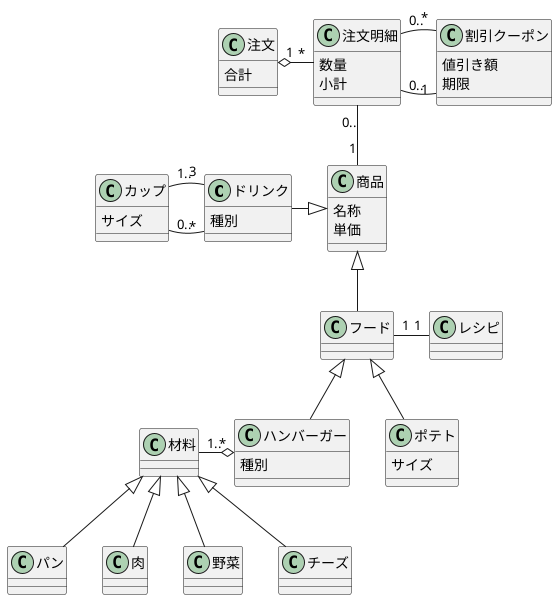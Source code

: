 @startuml 4
class "ドリンク" as f{ 
      種別
    }
class "フード" as g{}
class "商品" as d {
    名称
    単価
}
class "注文明細" as b{
    数量
    小計
}
class "注文" as a{
    合計
}
class "カップ" as e{
    サイズ
}
class "材料" as i{}
class "ハンバーガー" as j{
    種別
}
class "割引クーポン" as c{
    値引き額
    期限
}
class "レシピ" as n{}
class "ポテト" as k{
    サイズ
}
a "1" o-"*" b
b "0.."-"1" c
b "0.."-"*" c
b "0.."-down-"1" d
d<|-left-f
e "0.."-right-"*" f
e "1.."-"3" f
d<|-down-g
g "1"-"1" n
g<|-down-j
g<|-down-k
i "1.." -o "*" j


i<|--"パン"
i<|--"肉"
i<|--"野菜"
i<|--"チーズ"
@enduml